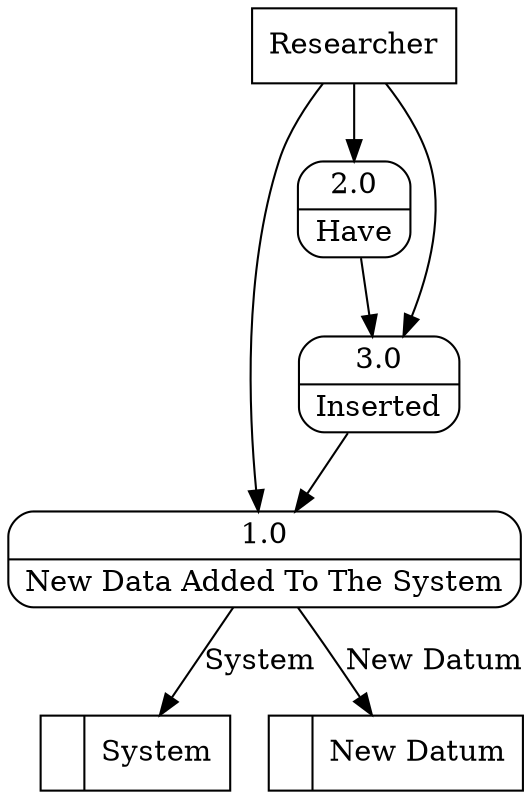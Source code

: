 digraph dfd2{ 
node[shape=record]
200 [label="<f0>  |<f1> System " ];
201 [label="<f0>  |<f1> New Datum " ];
202 [label="Researcher" shape=box];
203 [label="{<f0> 1.0|<f1> New Data Added To The System }" shape=Mrecord];
204 [label="{<f0> 2.0|<f1> Have }" shape=Mrecord];
205 [label="{<f0> 3.0|<f1> Inserted }" shape=Mrecord];
202 -> 203
202 -> 204
202 -> 205
203 -> 201 [label="New Datum"]
203 -> 200 [label="System"]
204 -> 205
205 -> 203
}